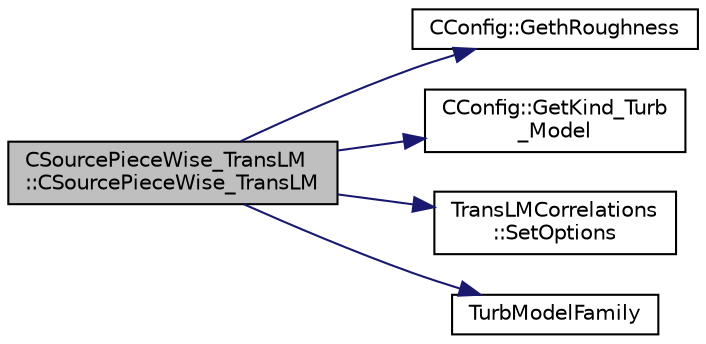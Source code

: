 digraph "CSourcePieceWise_TransLM::CSourcePieceWise_TransLM"
{
 // LATEX_PDF_SIZE
  edge [fontname="Helvetica",fontsize="10",labelfontname="Helvetica",labelfontsize="10"];
  node [fontname="Helvetica",fontsize="10",shape=record];
  rankdir="LR";
  Node1 [label="CSourcePieceWise_TransLM\l::CSourcePieceWise_TransLM",height=0.2,width=0.4,color="black", fillcolor="grey75", style="filled", fontcolor="black",tooltip="Constructor of the class."];
  Node1 -> Node2 [color="midnightblue",fontsize="10",style="solid",fontname="Helvetica"];
  Node2 [label="CConfig::GethRoughness",height=0.2,width=0.4,color="black", fillcolor="white", style="filled",URL="$classCConfig.html#afa81c3a9c4e07bcb14b4b43189a9012f",tooltip="Get RMS roughness for Transtion model from config."];
  Node1 -> Node3 [color="midnightblue",fontsize="10",style="solid",fontname="Helvetica"];
  Node3 [label="CConfig::GetKind_Turb\l_Model",height=0.2,width=0.4,color="black", fillcolor="white", style="filled",URL="$classCConfig.html#a42cf888b42ce34079b2e3987bbf147dd",tooltip="Get the kind of the turbulence model."];
  Node1 -> Node4 [color="midnightblue",fontsize="10",style="solid",fontname="Helvetica"];
  Node4 [label="TransLMCorrelations\l::SetOptions",height=0.2,width=0.4,color="black", fillcolor="white", style="filled",URL="$classTransLMCorrelations.html#a85ea5b7d4af1a7b25238d6754b734862",tooltip="Set LM options."];
  Node1 -> Node5 [color="midnightblue",fontsize="10",style="solid",fontname="Helvetica"];
  Node5 [label="TurbModelFamily",height=0.2,width=0.4,color="black", fillcolor="white", style="filled",URL="$option__structure_8hpp.html#acee0f471c4a6420e3aea11c08e6bd980",tooltip="Associate turb models with their family."];
}
